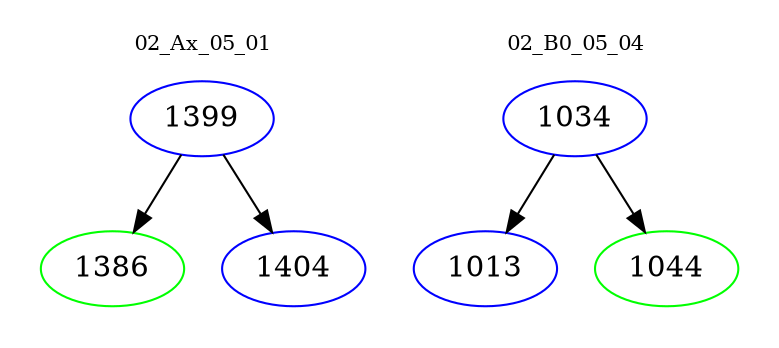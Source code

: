 digraph{
subgraph cluster_0 {
color = white
label = "02_Ax_05_01";
fontsize=10;
T0_1399 [label="1399", color="blue"]
T0_1399 -> T0_1386 [color="black"]
T0_1386 [label="1386", color="green"]
T0_1399 -> T0_1404 [color="black"]
T0_1404 [label="1404", color="blue"]
}
subgraph cluster_1 {
color = white
label = "02_B0_05_04";
fontsize=10;
T1_1034 [label="1034", color="blue"]
T1_1034 -> T1_1013 [color="black"]
T1_1013 [label="1013", color="blue"]
T1_1034 -> T1_1044 [color="black"]
T1_1044 [label="1044", color="green"]
}
}
